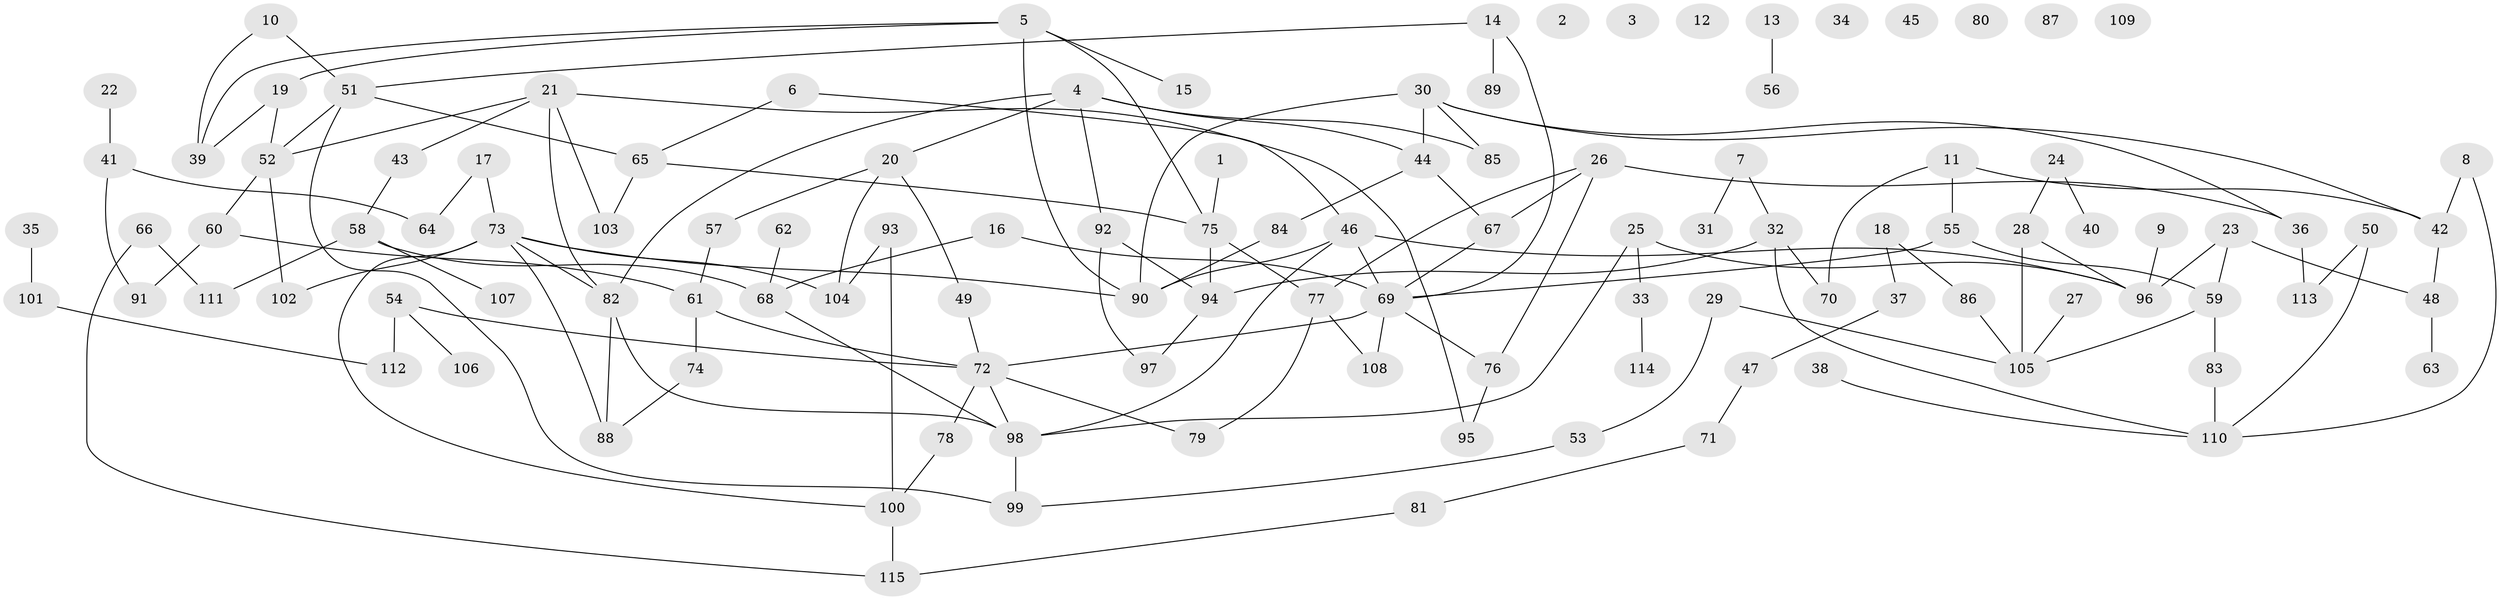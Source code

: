 // Generated by graph-tools (version 1.1) at 2025/25/03/09/25 03:25:21]
// undirected, 115 vertices, 151 edges
graph export_dot {
graph [start="1"]
  node [color=gray90,style=filled];
  1;
  2;
  3;
  4;
  5;
  6;
  7;
  8;
  9;
  10;
  11;
  12;
  13;
  14;
  15;
  16;
  17;
  18;
  19;
  20;
  21;
  22;
  23;
  24;
  25;
  26;
  27;
  28;
  29;
  30;
  31;
  32;
  33;
  34;
  35;
  36;
  37;
  38;
  39;
  40;
  41;
  42;
  43;
  44;
  45;
  46;
  47;
  48;
  49;
  50;
  51;
  52;
  53;
  54;
  55;
  56;
  57;
  58;
  59;
  60;
  61;
  62;
  63;
  64;
  65;
  66;
  67;
  68;
  69;
  70;
  71;
  72;
  73;
  74;
  75;
  76;
  77;
  78;
  79;
  80;
  81;
  82;
  83;
  84;
  85;
  86;
  87;
  88;
  89;
  90;
  91;
  92;
  93;
  94;
  95;
  96;
  97;
  98;
  99;
  100;
  101;
  102;
  103;
  104;
  105;
  106;
  107;
  108;
  109;
  110;
  111;
  112;
  113;
  114;
  115;
  1 -- 75;
  4 -- 20;
  4 -- 44;
  4 -- 82;
  4 -- 85;
  4 -- 92;
  5 -- 15;
  5 -- 19;
  5 -- 39;
  5 -- 75;
  5 -- 90;
  6 -- 46;
  6 -- 65;
  7 -- 31;
  7 -- 32;
  8 -- 42;
  8 -- 110;
  9 -- 96;
  10 -- 39;
  10 -- 51;
  11 -- 42;
  11 -- 55;
  11 -- 70;
  13 -- 56;
  14 -- 51;
  14 -- 69;
  14 -- 89;
  16 -- 68;
  16 -- 69;
  17 -- 64;
  17 -- 73;
  18 -- 37;
  18 -- 86;
  19 -- 39;
  19 -- 52;
  20 -- 49;
  20 -- 57;
  20 -- 104;
  21 -- 43;
  21 -- 52;
  21 -- 82;
  21 -- 95;
  21 -- 103;
  22 -- 41;
  23 -- 48;
  23 -- 59;
  23 -- 96;
  24 -- 28;
  24 -- 40;
  25 -- 33;
  25 -- 96;
  25 -- 98;
  26 -- 36;
  26 -- 67;
  26 -- 76;
  26 -- 77;
  27 -- 105;
  28 -- 96;
  28 -- 105;
  29 -- 53;
  29 -- 105;
  30 -- 36;
  30 -- 42;
  30 -- 44;
  30 -- 85;
  30 -- 90;
  32 -- 70;
  32 -- 94;
  32 -- 110;
  33 -- 114;
  35 -- 101;
  36 -- 113;
  37 -- 47;
  38 -- 110;
  41 -- 64;
  41 -- 91;
  42 -- 48;
  43 -- 58;
  44 -- 67;
  44 -- 84;
  46 -- 69;
  46 -- 90;
  46 -- 96;
  46 -- 98;
  47 -- 71;
  48 -- 63;
  49 -- 72;
  50 -- 110;
  50 -- 113;
  51 -- 52;
  51 -- 65;
  51 -- 99;
  52 -- 60;
  52 -- 102;
  53 -- 99;
  54 -- 72;
  54 -- 106;
  54 -- 112;
  55 -- 59;
  55 -- 69;
  57 -- 61;
  58 -- 68;
  58 -- 107;
  58 -- 111;
  59 -- 83;
  59 -- 105;
  60 -- 61;
  60 -- 91;
  61 -- 72;
  61 -- 74;
  62 -- 68;
  65 -- 75;
  65 -- 103;
  66 -- 111;
  66 -- 115;
  67 -- 69;
  68 -- 98;
  69 -- 72;
  69 -- 76;
  69 -- 108;
  71 -- 81;
  72 -- 78;
  72 -- 79;
  72 -- 98;
  73 -- 82;
  73 -- 88;
  73 -- 90;
  73 -- 100;
  73 -- 102;
  73 -- 104;
  74 -- 88;
  75 -- 77;
  75 -- 94;
  76 -- 95;
  77 -- 79;
  77 -- 108;
  78 -- 100;
  81 -- 115;
  82 -- 88;
  82 -- 98;
  83 -- 110;
  84 -- 90;
  86 -- 105;
  92 -- 94;
  92 -- 97;
  93 -- 100;
  93 -- 104;
  94 -- 97;
  98 -- 99;
  100 -- 115;
  101 -- 112;
}
